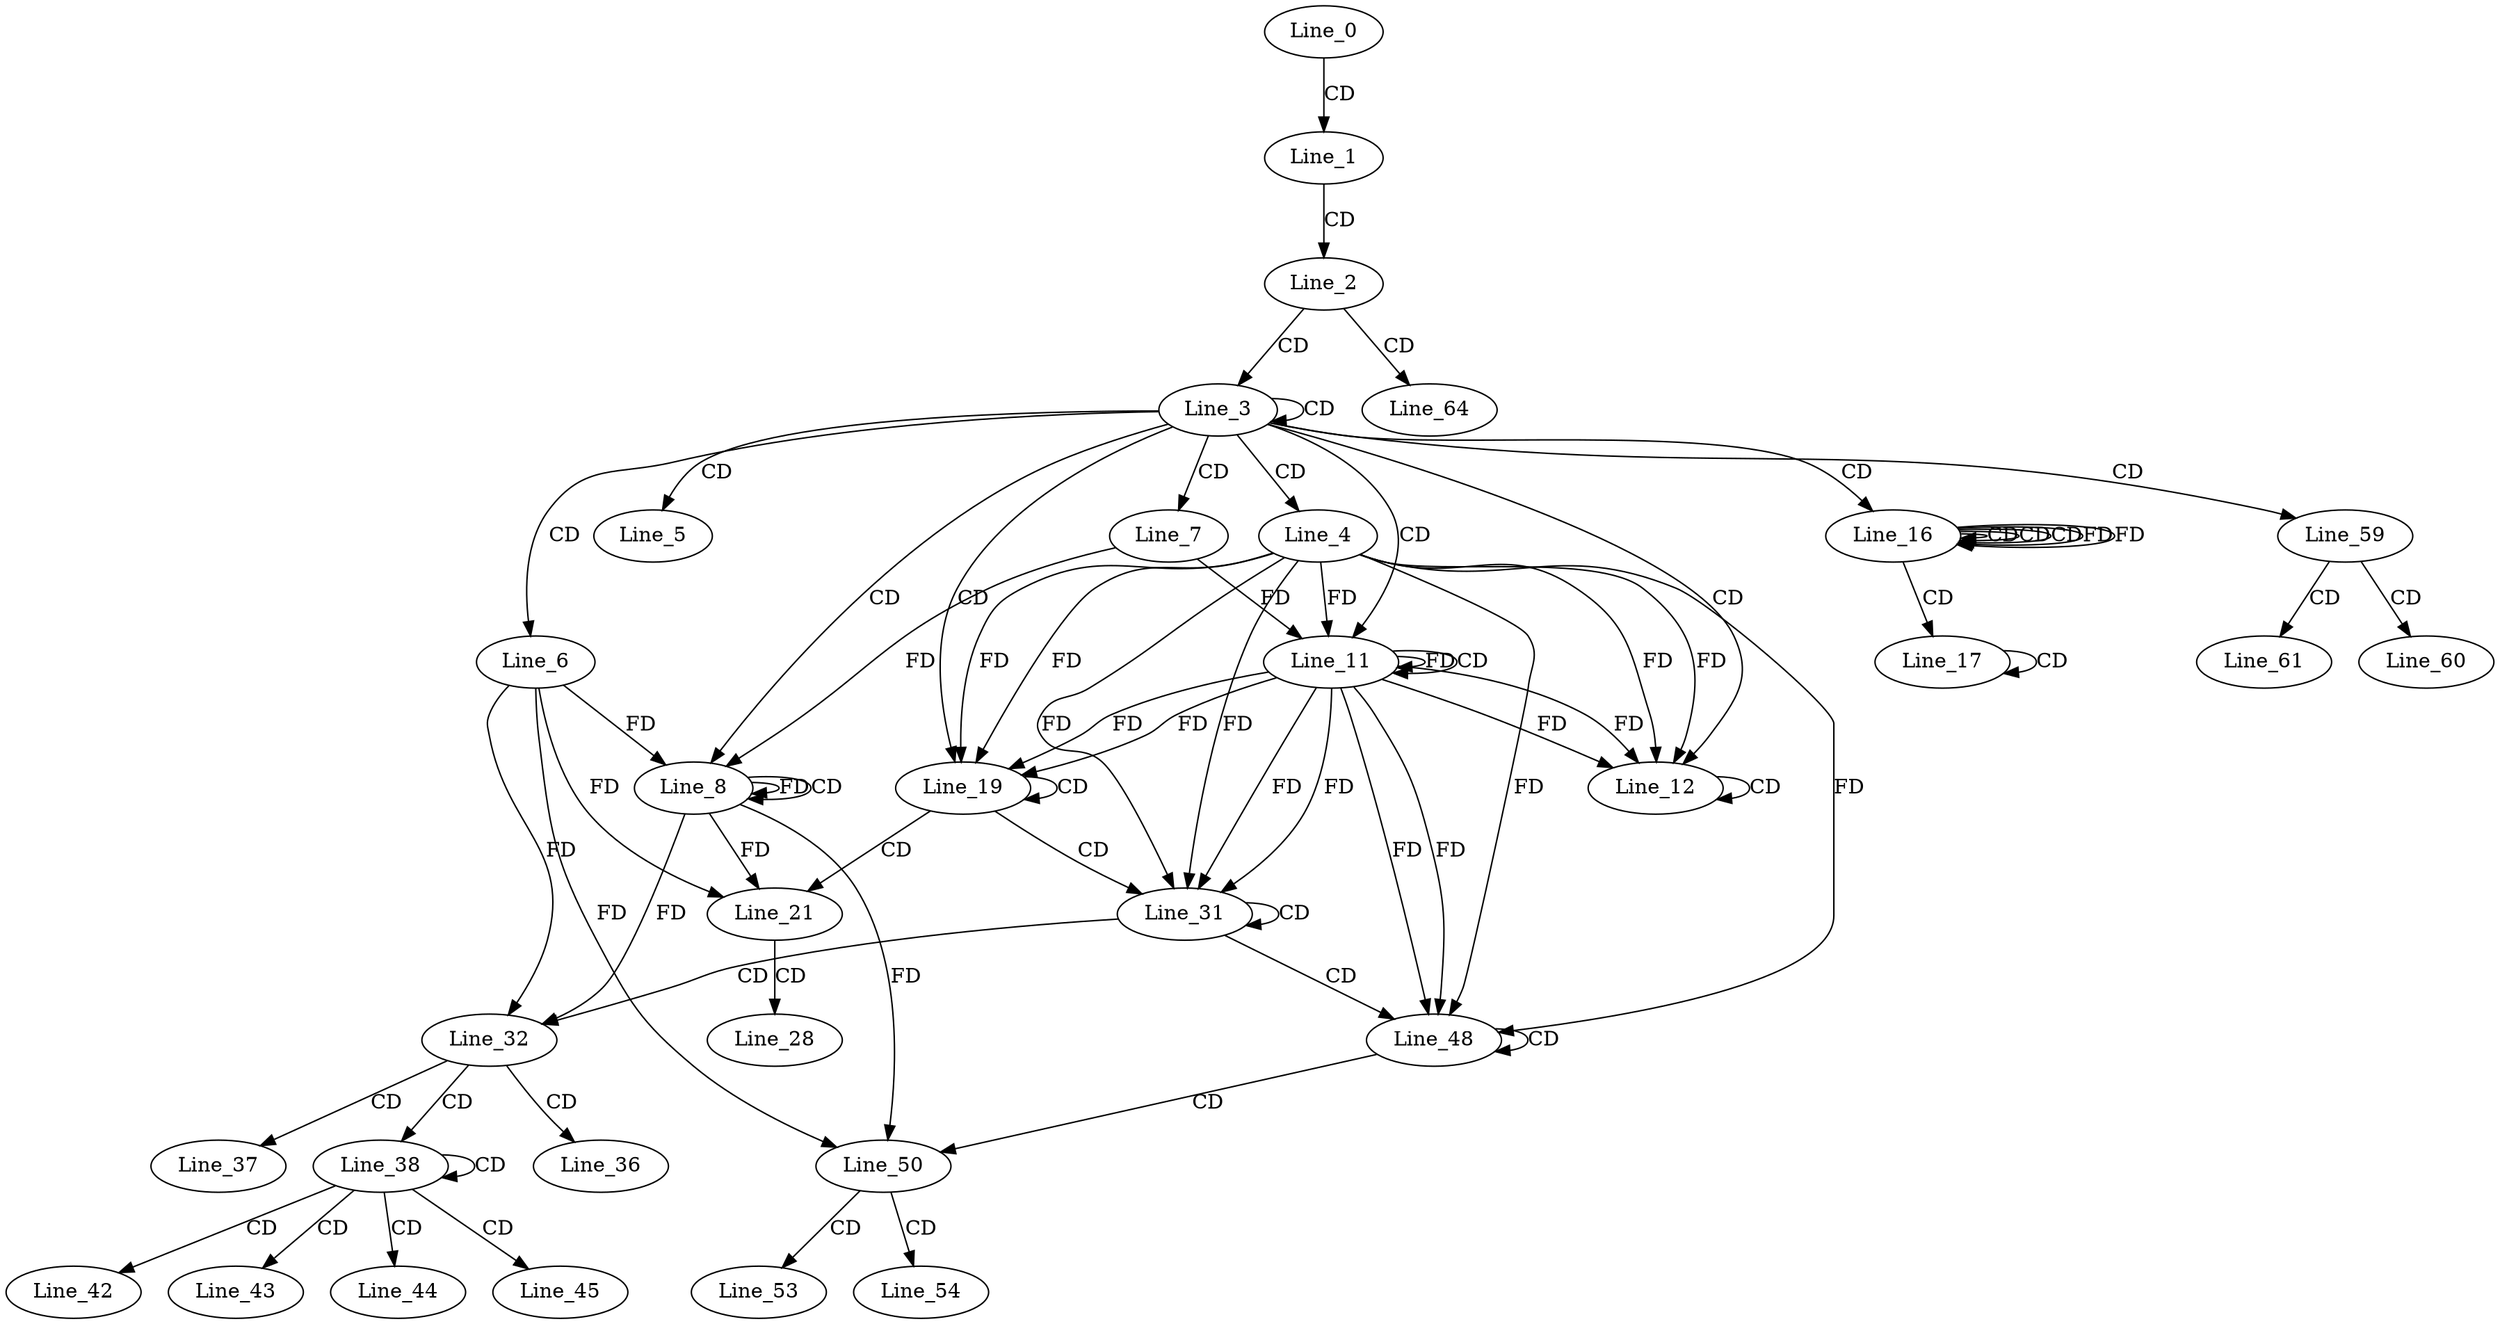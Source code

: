 digraph G {
  Line_0;
  Line_1;
  Line_2;
  Line_3;
  Line_4;
  Line_5;
  Line_6;
  Line_7;
  Line_8;
  Line_8;
  Line_8;
  Line_11;
  Line_11;
  Line_12;
  Line_12;
  Line_16;
  Line_16;
  Line_16;
  Line_17;
  Line_17;
  Line_17;
  Line_19;
  Line_19;
  Line_21;
  Line_28;
  Line_31;
  Line_31;
  Line_32;
  Line_36;
  Line_37;
  Line_38;
  Line_38;
  Line_42;
  Line_43;
  Line_44;
  Line_45;
  Line_48;
  Line_48;
  Line_50;
  Line_53;
  Line_54;
  Line_59;
  Line_60;
  Line_61;
  Line_64;
  Line_0 -> Line_1 [ label="CD" ];
  Line_1 -> Line_2 [ label="CD" ];
  Line_2 -> Line_3 [ label="CD" ];
  Line_3 -> Line_3 [ label="CD" ];
  Line_3 -> Line_4 [ label="CD" ];
  Line_3 -> Line_5 [ label="CD" ];
  Line_3 -> Line_6 [ label="CD" ];
  Line_3 -> Line_7 [ label="CD" ];
  Line_3 -> Line_8 [ label="CD" ];
  Line_6 -> Line_8 [ label="FD" ];
  Line_8 -> Line_8 [ label="FD" ];
  Line_8 -> Line_8 [ label="CD" ];
  Line_7 -> Line_8 [ label="FD" ];
  Line_3 -> Line_11 [ label="CD" ];
  Line_4 -> Line_11 [ label="FD" ];
  Line_11 -> Line_11 [ label="FD" ];
  Line_11 -> Line_11 [ label="CD" ];
  Line_7 -> Line_11 [ label="FD" ];
  Line_3 -> Line_12 [ label="CD" ];
  Line_4 -> Line_12 [ label="FD" ];
  Line_11 -> Line_12 [ label="FD" ];
  Line_12 -> Line_12 [ label="CD" ];
  Line_4 -> Line_12 [ label="FD" ];
  Line_11 -> Line_12 [ label="FD" ];
  Line_3 -> Line_16 [ label="CD" ];
  Line_16 -> Line_16 [ label="CD" ];
  Line_16 -> Line_16 [ label="CD" ];
  Line_16 -> Line_16 [ label="CD" ];
  Line_16 -> Line_16 [ label="FD" ];
  Line_16 -> Line_17 [ label="CD" ];
  Line_17 -> Line_17 [ label="CD" ];
  Line_3 -> Line_19 [ label="CD" ];
  Line_4 -> Line_19 [ label="FD" ];
  Line_11 -> Line_19 [ label="FD" ];
  Line_19 -> Line_19 [ label="CD" ];
  Line_4 -> Line_19 [ label="FD" ];
  Line_11 -> Line_19 [ label="FD" ];
  Line_19 -> Line_21 [ label="CD" ];
  Line_6 -> Line_21 [ label="FD" ];
  Line_8 -> Line_21 [ label="FD" ];
  Line_21 -> Line_28 [ label="CD" ];
  Line_19 -> Line_31 [ label="CD" ];
  Line_4 -> Line_31 [ label="FD" ];
  Line_11 -> Line_31 [ label="FD" ];
  Line_31 -> Line_31 [ label="CD" ];
  Line_4 -> Line_31 [ label="FD" ];
  Line_11 -> Line_31 [ label="FD" ];
  Line_31 -> Line_32 [ label="CD" ];
  Line_6 -> Line_32 [ label="FD" ];
  Line_8 -> Line_32 [ label="FD" ];
  Line_32 -> Line_36 [ label="CD" ];
  Line_32 -> Line_37 [ label="CD" ];
  Line_32 -> Line_38 [ label="CD" ];
  Line_38 -> Line_38 [ label="CD" ];
  Line_38 -> Line_42 [ label="CD" ];
  Line_38 -> Line_43 [ label="CD" ];
  Line_38 -> Line_44 [ label="CD" ];
  Line_38 -> Line_45 [ label="CD" ];
  Line_31 -> Line_48 [ label="CD" ];
  Line_4 -> Line_48 [ label="FD" ];
  Line_11 -> Line_48 [ label="FD" ];
  Line_48 -> Line_48 [ label="CD" ];
  Line_4 -> Line_48 [ label="FD" ];
  Line_11 -> Line_48 [ label="FD" ];
  Line_48 -> Line_50 [ label="CD" ];
  Line_6 -> Line_50 [ label="FD" ];
  Line_8 -> Line_50 [ label="FD" ];
  Line_50 -> Line_53 [ label="CD" ];
  Line_50 -> Line_54 [ label="CD" ];
  Line_3 -> Line_59 [ label="CD" ];
  Line_59 -> Line_60 [ label="CD" ];
  Line_59 -> Line_61 [ label="CD" ];
  Line_2 -> Line_64 [ label="CD" ];
  Line_16 -> Line_16 [ label="FD" ];
}
